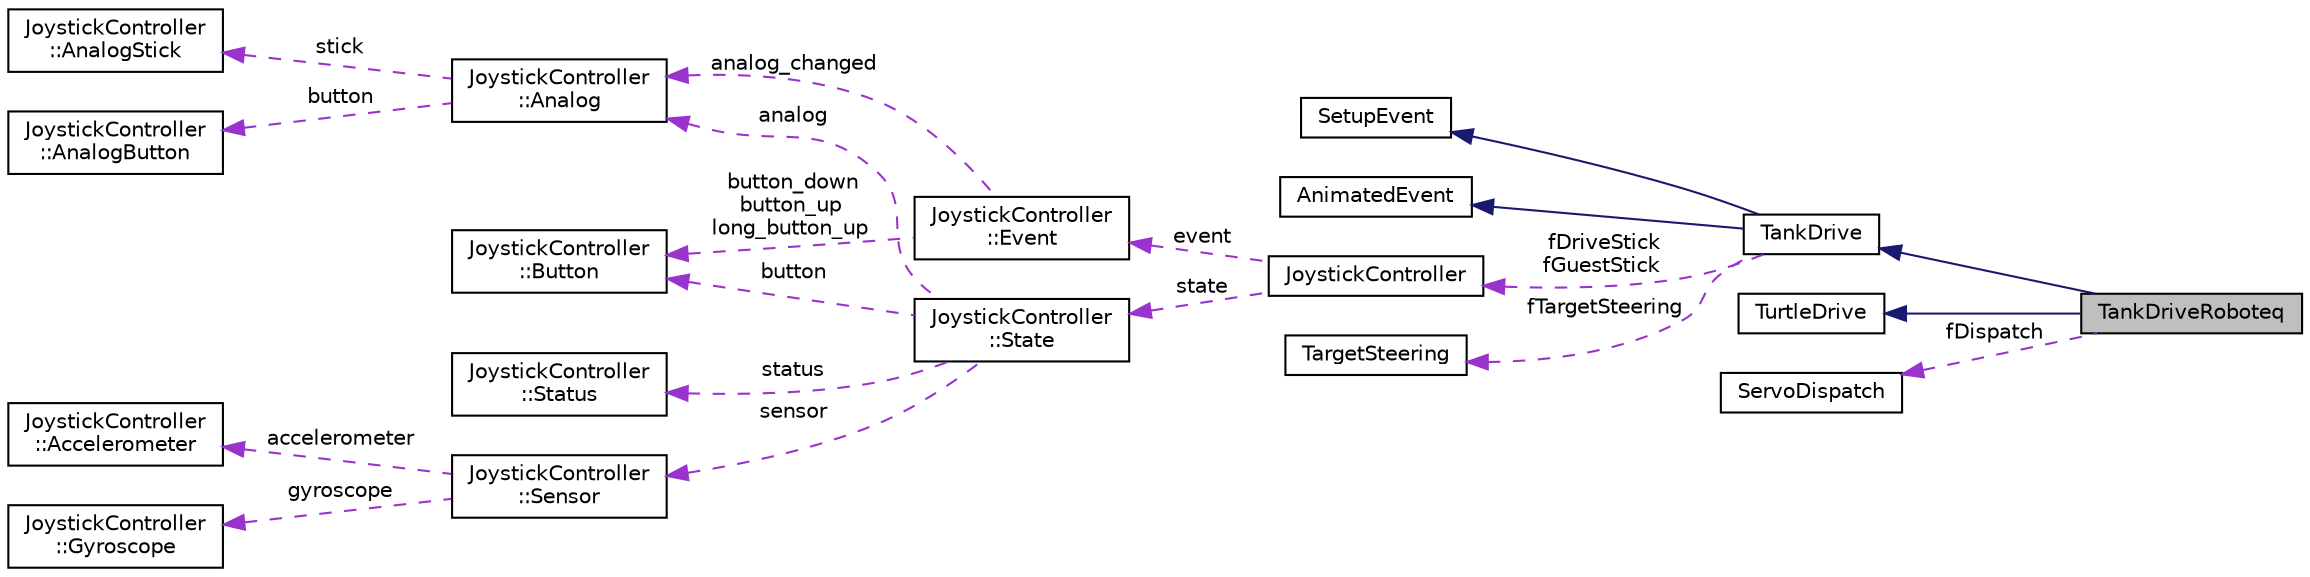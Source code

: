 digraph "TankDriveRoboteq"
{
 // LATEX_PDF_SIZE
  edge [fontname="Helvetica",fontsize="10",labelfontname="Helvetica",labelfontsize="10"];
  node [fontname="Helvetica",fontsize="10",shape=record];
  rankdir="LR";
  Node1 [label="TankDriveRoboteq",height=0.2,width=0.4,color="black", fillcolor="grey75", style="filled", fontcolor="black",tooltip=" "];
  Node2 -> Node1 [dir="back",color="midnightblue",fontsize="10",style="solid",fontname="Helvetica"];
  Node2 [label="TankDrive",height=0.2,width=0.4,color="black", fillcolor="white", style="filled",URL="$classTankDrive.html",tooltip="Base template of automatic forwarder from i2c to CommandEvent."];
  Node3 -> Node2 [dir="back",color="midnightblue",fontsize="10",style="solid",fontname="Helvetica"];
  Node3 [label="SetupEvent",height=0.2,width=0.4,color="black", fillcolor="white", style="filled",URL="$classSetupEvent.html",tooltip="Utility class to control a VMusic2 module."];
  Node4 -> Node2 [dir="back",color="midnightblue",fontsize="10",style="solid",fontname="Helvetica"];
  Node4 [label="AnimatedEvent",height=0.2,width=0.4,color="black", fillcolor="white", style="filled",URL="$classAnimatedEvent.html",tooltip="Base class for all animated devices."];
  Node5 -> Node2 [dir="back",color="darkorchid3",fontsize="10",style="dashed",label=" fDriveStick\nfGuestStick" ,fontname="Helvetica"];
  Node5 [label="JoystickController",height=0.2,width=0.4,color="black", fillcolor="white", style="filled",URL="$classJoystickController.html",tooltip=" "];
  Node6 -> Node5 [dir="back",color="darkorchid3",fontsize="10",style="dashed",label=" state" ,fontname="Helvetica"];
  Node6 [label="JoystickController\l::State",height=0.2,width=0.4,color="black", fillcolor="white", style="filled",URL="$structJoystickController_1_1State.html",tooltip=" "];
  Node7 -> Node6 [dir="back",color="darkorchid3",fontsize="10",style="dashed",label=" analog" ,fontname="Helvetica"];
  Node7 [label="JoystickController\l::Analog",height=0.2,width=0.4,color="black", fillcolor="white", style="filled",URL="$structJoystickController_1_1Analog.html",tooltip=" "];
  Node8 -> Node7 [dir="back",color="darkorchid3",fontsize="10",style="dashed",label=" stick" ,fontname="Helvetica"];
  Node8 [label="JoystickController\l::AnalogStick",height=0.2,width=0.4,color="black", fillcolor="white", style="filled",URL="$structJoystickController_1_1AnalogStick.html",tooltip=" "];
  Node9 -> Node7 [dir="back",color="darkorchid3",fontsize="10",style="dashed",label=" button" ,fontname="Helvetica"];
  Node9 [label="JoystickController\l::AnalogButton",height=0.2,width=0.4,color="black", fillcolor="white", style="filled",URL="$structJoystickController_1_1AnalogButton.html",tooltip=" "];
  Node10 -> Node6 [dir="back",color="darkorchid3",fontsize="10",style="dashed",label=" button" ,fontname="Helvetica"];
  Node10 [label="JoystickController\l::Button",height=0.2,width=0.4,color="black", fillcolor="white", style="filled",URL="$structJoystickController_1_1Button.html",tooltip=" "];
  Node11 -> Node6 [dir="back",color="darkorchid3",fontsize="10",style="dashed",label=" status" ,fontname="Helvetica"];
  Node11 [label="JoystickController\l::Status",height=0.2,width=0.4,color="black", fillcolor="white", style="filled",URL="$structJoystickController_1_1Status.html",tooltip=" "];
  Node12 -> Node6 [dir="back",color="darkorchid3",fontsize="10",style="dashed",label=" sensor" ,fontname="Helvetica"];
  Node12 [label="JoystickController\l::Sensor",height=0.2,width=0.4,color="black", fillcolor="white", style="filled",URL="$structJoystickController_1_1Sensor.html",tooltip=" "];
  Node13 -> Node12 [dir="back",color="darkorchid3",fontsize="10",style="dashed",label=" accelerometer" ,fontname="Helvetica"];
  Node13 [label="JoystickController\l::Accelerometer",height=0.2,width=0.4,color="black", fillcolor="white", style="filled",URL="$structJoystickController_1_1Accelerometer.html",tooltip=" "];
  Node14 -> Node12 [dir="back",color="darkorchid3",fontsize="10",style="dashed",label=" gyroscope" ,fontname="Helvetica"];
  Node14 [label="JoystickController\l::Gyroscope",height=0.2,width=0.4,color="black", fillcolor="white", style="filled",URL="$structJoystickController_1_1Gyroscope.html",tooltip=" "];
  Node15 -> Node5 [dir="back",color="darkorchid3",fontsize="10",style="dashed",label=" event" ,fontname="Helvetica"];
  Node15 [label="JoystickController\l::Event",height=0.2,width=0.4,color="black", fillcolor="white", style="filled",URL="$structJoystickController_1_1Event.html",tooltip=" "];
  Node10 -> Node15 [dir="back",color="darkorchid3",fontsize="10",style="dashed",label=" button_down\nbutton_up\nlong_button_up" ,fontname="Helvetica"];
  Node7 -> Node15 [dir="back",color="darkorchid3",fontsize="10",style="dashed",label=" analog_changed" ,fontname="Helvetica"];
  Node16 -> Node2 [dir="back",color="darkorchid3",fontsize="10",style="dashed",label=" fTargetSteering" ,fontname="Helvetica"];
  Node16 [label="TargetSteering",height=0.2,width=0.4,color="black", fillcolor="white", style="filled",URL="$classTargetSteering.html",tooltip=" "];
  Node17 -> Node1 [dir="back",color="midnightblue",fontsize="10",style="solid",fontname="Helvetica"];
  Node17 [label="TurtleDrive",height=0.2,width=0.4,color="black", fillcolor="white", style="filled",URL="$classTurtleDrive.html",tooltip=" "];
  Node18 -> Node1 [dir="back",color="darkorchid3",fontsize="10",style="dashed",label=" fDispatch" ,fontname="Helvetica"];
  Node18 [label="ServoDispatch",height=0.2,width=0.4,color="black", fillcolor="white", style="filled",URL="$classServoDispatch.html",tooltip="Servo interace implemented eitehr by ServoDispatchPCA9685 or ServoDispatchDirect."];
}
